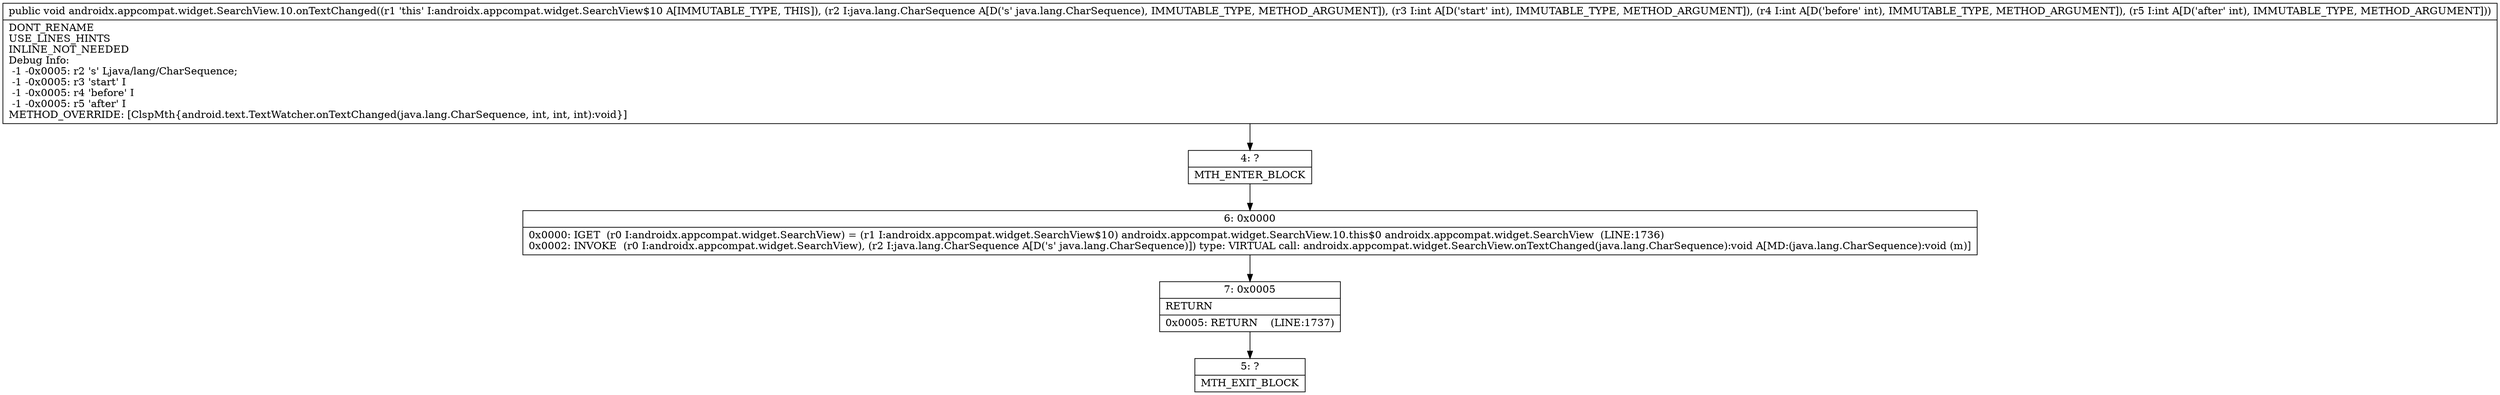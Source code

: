 digraph "CFG forandroidx.appcompat.widget.SearchView.10.onTextChanged(Ljava\/lang\/CharSequence;III)V" {
Node_4 [shape=record,label="{4\:\ ?|MTH_ENTER_BLOCK\l}"];
Node_6 [shape=record,label="{6\:\ 0x0000|0x0000: IGET  (r0 I:androidx.appcompat.widget.SearchView) = (r1 I:androidx.appcompat.widget.SearchView$10) androidx.appcompat.widget.SearchView.10.this$0 androidx.appcompat.widget.SearchView  (LINE:1736)\l0x0002: INVOKE  (r0 I:androidx.appcompat.widget.SearchView), (r2 I:java.lang.CharSequence A[D('s' java.lang.CharSequence)]) type: VIRTUAL call: androidx.appcompat.widget.SearchView.onTextChanged(java.lang.CharSequence):void A[MD:(java.lang.CharSequence):void (m)]\l}"];
Node_7 [shape=record,label="{7\:\ 0x0005|RETURN\l|0x0005: RETURN    (LINE:1737)\l}"];
Node_5 [shape=record,label="{5\:\ ?|MTH_EXIT_BLOCK\l}"];
MethodNode[shape=record,label="{public void androidx.appcompat.widget.SearchView.10.onTextChanged((r1 'this' I:androidx.appcompat.widget.SearchView$10 A[IMMUTABLE_TYPE, THIS]), (r2 I:java.lang.CharSequence A[D('s' java.lang.CharSequence), IMMUTABLE_TYPE, METHOD_ARGUMENT]), (r3 I:int A[D('start' int), IMMUTABLE_TYPE, METHOD_ARGUMENT]), (r4 I:int A[D('before' int), IMMUTABLE_TYPE, METHOD_ARGUMENT]), (r5 I:int A[D('after' int), IMMUTABLE_TYPE, METHOD_ARGUMENT]))  | DONT_RENAME\lUSE_LINES_HINTS\lINLINE_NOT_NEEDED\lDebug Info:\l  \-1 \-0x0005: r2 's' Ljava\/lang\/CharSequence;\l  \-1 \-0x0005: r3 'start' I\l  \-1 \-0x0005: r4 'before' I\l  \-1 \-0x0005: r5 'after' I\lMETHOD_OVERRIDE: [ClspMth\{android.text.TextWatcher.onTextChanged(java.lang.CharSequence, int, int, int):void\}]\l}"];
MethodNode -> Node_4;Node_4 -> Node_6;
Node_6 -> Node_7;
Node_7 -> Node_5;
}

